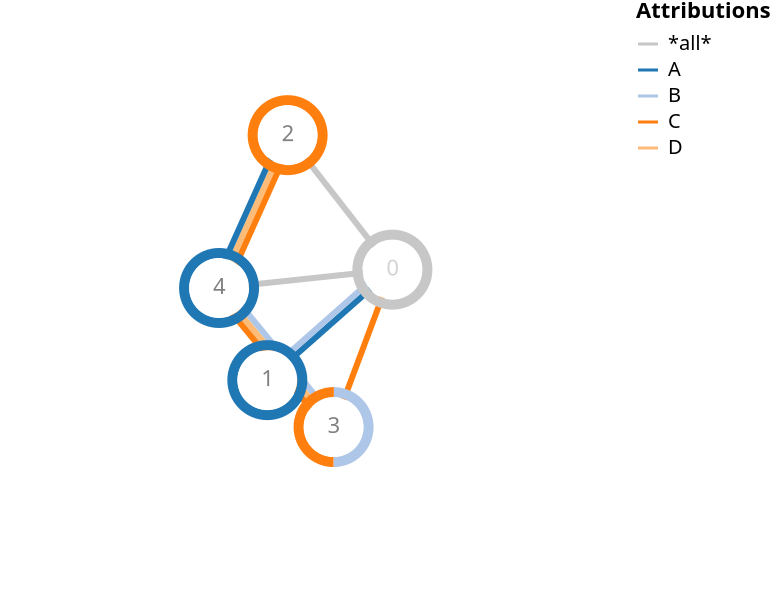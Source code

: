 {
   "$schema": "https://vega.github.io/schema/vega/v5.json",
   "description": "A node-link diagram with force-directed and attributions as arc-segments, multilines.",
   "width": 300,
   "height": 300,
   "padding": 0,
   "signals": [
      {
         "name": "cx",
         "update": "width / 2"
      },
      {
         "name": "cy",
         "update": "height / 2"
      },
      {
         "name": "innerRadius",
         "value": 15
      },
      {
         "name": "bandWidth",
         "value": 5
      },
      {
         "name": "nodeCharge",
         "value": -80
      },
      {
         "name": "linkDistance",
         "value": 80
      },
      {
         "name": "lineWidth",
         "value": 3
      },
      {
         "name": "static",
         "value": true,
         "bind": {
            "input": "checkbox"
         }
      },
      {
         "description": "State variable for active node fix status.",
         "name": "fix",
         "value": false,
         "on": [
            {
               "events": "symbol:mouseout[!event.buttons], window:mouseup",
               "update": "false"
            },
            {
               "events": "symbol:mouseover",
               "update": "fix || true"
            },
            {
               "events": "[symbol:mousedown, window:mouseup] > window:mousemove!",
               "update": "xy()",
               "force": true
            }
         ]
      },
      {
         "description": "Graph node most recently interacted with.",
         "name": "node",
         "value": null,
         "on": [
            {
               "events": "symbol:mouseover",
               "update": "fix === true ? item() : node"
            }
         ]
      },
      {
         "description": "Flag to restart Force simulation upon data changes.",
         "name": "restart",
         "value": false,
         "on": [
            {
               "events": {
                  "signal": "fix"
               },
               "update": "fix && fix.length"
            }
         ]
      }
   ],
   "scales": [
      {
         "name": "color",
         "type": "ordinal",
         "range": [
            "#c7c7c7",
            "#1f77b4",
            "#aec7e8",
            "#ff7f0e",
            "#ffbb78",
            "#2ca02c",
            "#98df8a",
            "#d62728",
            "#ff9896",
            "#9467bd",
            "#c5b0d5",
            "#8c564b",
            "#c49c94",
            "#e377c2",
            "#f7b6d2",
            "#bcbd22",
            "#dbdb8d",
            "#17becf",
            "#9edae5"
         ],
         "domain": {
            "sort": {
               "order": "ascending"
            },
            "fields": [
               {
                  "data": "node-attributions",
                  "field": "attribution"
               },
               {
                  "data": "link-attributions",
                  "field": "attribution"
               }
            ]
         }
      }
   ],
   "legends": [
      {
         "title": "Attributions",
         "stroke": "color",
         "symbolType": "stroke"
      }
   ],
   "marks": [
      {
         "name": "nodes",
         "type": "symbol",
         "zindex": 1,
         "from": {
            "data": "node-data"
         },
         "on": [
            {
               "trigger": "fix",
               "modify": "node",
               "values": "fix === true ? {fx: node.x, fy: node.y} : {fx: fix[0], fy: fix[1]}"
            },
            {
               "trigger": "!fix",
               "modify": "node",
               "values": "{fx: null, fy: null}"
            }
         ],
         "encode": {
            "enter": {
               "fill": {
                  "value": "white"
               },
               "size": {
                  "signal": "2 * (innerRadius+bandWidth+1) * (innerRadius+bandWidth+1)"
               }
            },
            "update": {
               "cursor": {
                  "value": "pointer"
               }
            }
         },
         "transform": [
            {
               "type": "force",
               "iterations": 300,
               "restart": {
                  "signal": "restart"
               },
               "static": {
                  "signal": "static"
               },
               "signal": "force",
               "forces": [
                  {
                     "force": "center",
                     "x": {
                        "signal": "cx"
                     },
                     "y": {
                        "signal": "cy"
                     }
                  },
                  {
                     "force": "collide",
                     "radius": {
                        "signal": "innerRadius+bandWidth"
                     }
                  },
                  {
                     "force": "nbody",
                     "strength": {
                        "signal": "nodeCharge"
                     }
                  },
                  {
                     "force": "link",
                     "links": "link-data",
                     "distance": {
                        "signal": "linkDistance"
                     }
                  }
               ]
            }
         ]
      },
      {
         "name": "links",
         "type": "group",
         "zindex": 0,
         "from": {
            "facet": {
               "data": "link-data",
               "name": "link-facets",
               "groupby": "id"
            }
         },
         "data": [
            {
               "name": "linky-data",
               "source": "link-facets",
               "transform": [
                  {
                     "type": "flatten",
                     "fields": [
                        "attribution"
                     ],
                     "index": "_idx"
                  },
                  {
                     "type": "formula",
                     "as": "weight",
                     "expr": "1"
                  },
                  {
                     "type": "formula",
                     "as": "slot",
                     "expr": "if(datum._idx%2==0, datum._idx/2, -(datum._idx+1)/2)"
                  },
                  {
                     "type": "formula",
                     "as": "idx",
                     "expr": "datum.source.x-datum.target.x"
                  },
                  {
                     "type": "formula",
                     "as": "idy",
                     "expr": "datum.source.y-datum.target.y"
                  },
                  {
                     "type": "formula",
                     "as": "length",
                     "expr": "sqrt(pow(datum.idx, 2) + pow(datum.idy, 2))"
                  },
                  {
                     "type": "formula",
                     "as": "Ax",
                     "expr": "-datum.idy/datum.length"
                  },
                  {
                     "type": "formula",
                     "as": "Ay",
                     "expr": "datum.idx/datum.length"
                  },
                  {
                     "type": "formula",
                     "as": "nx",
                     "expr": "datum.source.x + datum.slot * lineWidth * datum.Ax"
                  },
                  {
                     "type": "formula",
                     "as": "nx2",
                     "expr": "datum.target.x + datum.slot * lineWidth * datum.Ax"
                  },
                  {
                     "type": "formula",
                     "as": "ny",
                     "expr": "datum.source.y + datum.slot * lineWidth * datum.Ay"
                  },
                  {
                     "type": "formula",
                     "as": "ny2",
                     "expr": "datum.target.y + datum.slot * lineWidth * datum.Ay"
                  }
               ]
            }
         ],
         "marks": [
            {
               "type": "rule",
               "name": "lines",
               "from": {
                  "data": "linky-data"
               },
               "encode": {
                  "enter": {
                     "stroke": {
                        "scale": "color",
                        "field": "attribution"
                     },
                     "strokeWidth": {
                        "signal": "lineWidth"
                     }
                  },
                  "update": {
                     "x": {
                        "field": "nx"
                     },
                     "y": {
                        "field": "ny"
                     },
                     "x2": {
                        "field": "nx2"
                     },
                     "y2": {
                        "field": "ny2"
                     }
                  }
               }
            }
         ]
      },
      {
         "name": "nodeHalos",
         "type": "group",
         "from": {
            "facet": {
               "data": "node-attributions",
               "name": "node-facets",
               "groupby": "id"
            }
         },
         "data": [
            {
               "name": "attribution-arcs",
               "source": "node-facets",
               "transform": [
                  {
                     "type": "pie",
                     "field": "weight",
                     "startAngle": 0,
                     "endAngle": 6.29,
                     "sort": true
                  },
                  {
                     "type": "lookup",
                     "from": "nodes",
                     "key": "datum.id",
                     "fields": [
                        "id"
                     ],
                     "values": [
                        "x",
                        "y"
                     ]
                  }
               ]
            }
         ],
         "marks": [
            {
               "type": "arc",
               "from": {
                  "data": "attribution-arcs"
               },
               "encode": {
                  "enter": {
                     "fill": {
                        "scale": "color",
                        "field": "attribution"
                     },
                     "startAngle": {
                        "field": "startAngle"
                     },
                     "endAngle": {
                        "field": "endAngle"
                     },
                     "innerRadius": {
                        "signal": "innerRadius"
                     },
                     "outerRadius": {
                        "signal": "innerRadius+bandWidth"
                     }
                  },
                  "update": {
                     "x": {
                        "field": "x"
                     },
                     "y": {
                        "field": "y"
                     }
                  }
               }
            }
         ]
      },
      {
         "type": "text",
         "name": "labels",
         "zindex": 2,
         "interactive": false,
         "from": {
            "data": "nodes"
         },
         "encode": {
            "enter": {
               "text": {
                  "field": "datum.label"
               },
               "align": {
                  "value": "center"
               },
               "baseline": {
                  "value": "middle"
               }
            },
            "update": {
               "x": {
                  "field": "x"
               },
               "y": {
                  "field": "y"
               },
               "fill": [
                  {
                     "test": "indexof(datum.datum.attribution, '*all*')>=0",
                     "value": "lightgray"
                  },
                  {
                     "value": "gray"
                  }
               ]
            }
         }
      }
   ],
   "data": [
      {
         "name": "node-data",
         "values": [
            {
               "attribution": [
                  "*all*"
               ],
               "label": 0,
               "id": 0
            },
            {
               "attribution": [
                  "A"
               ],
               "label": 1,
               "id": 1
            },
            {
               "attribution": [
                  "C"
               ],
               "label": 2,
               "id": 2
            },
            {
               "attribution": [
                  "B",
                  "C"
               ],
               "label": 3,
               "id": 3
            },
            {
               "attribution": [
                  "A"
               ],
               "label": 4,
               "id": 4
            }
         ]
      },
      {
         "name": "link-data",
         "values": [
            {
               "attribution": [
                  "A",
                  "B"
               ],
               "source": 0,
               "target": 1
            },
            {
               "attribution": [
                  "*all*"
               ],
               "source": 0,
               "target": 2
            },
            {
               "attribution": [
                  "C"
               ],
               "source": 0,
               "target": 3
            },
            {
               "attribution": [
                  "*all*"
               ],
               "source": 0,
               "target": 4
            },
            {
               "attribution": [
                  "D",
                  "A",
                  "C"
               ],
               "source": 2,
               "target": 4
            },
            {
               "attribution": [
                  "D",
                  "B",
                  "C"
               ],
               "source": 3,
               "target": 4
            }
         ]
      },
      {
         "name": "node-attributions",
         "source": "node-data",
         "transform": [
            {
               "type": "flatten",
               "fields": [
                  "attribution"
               ]
            },
            {
               "type": "formula",
               "as": "weight",
               "expr": "1"
            }
         ]
      },
      {
         "name": "link-attributions",
         "source": "link-data",
         "transform": [
            {
               "type": "flatten",
               "fields": [
                  "attribution"
               ],
               "index": "_idx"
            }
         ]
      }
   ]
}